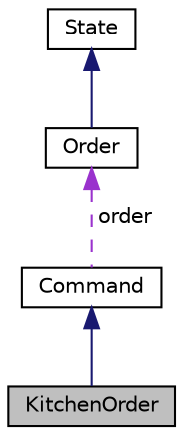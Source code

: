 digraph "KitchenOrder"
{
 // LATEX_PDF_SIZE
  edge [fontname="Helvetica",fontsize="10",labelfontname="Helvetica",labelfontsize="10"];
  node [fontname="Helvetica",fontsize="10",shape=record];
  Node1 [label="KitchenOrder",height=0.2,width=0.4,color="black", fillcolor="grey75", style="filled", fontcolor="black",tooltip="The KitchenOrder class represents a command to be executed in the kitchen."];
  Node2 -> Node1 [dir="back",color="midnightblue",fontsize="10",style="solid"];
  Node2 [label="Command",height=0.2,width=0.4,color="black", fillcolor="white", style="filled",URL="$classCommand.html",tooltip="The Command class represents a command for executing an order."];
  Node3 -> Node2 [dir="back",color="darkorchid3",fontsize="10",style="dashed",label=" order" ];
  Node3 [label="Order",height=0.2,width=0.4,color="black", fillcolor="white", style="filled",URL="$classOrder.html",tooltip="The Order class represents the state when a customer is ready to place an order."];
  Node4 -> Node3 [dir="back",color="midnightblue",fontsize="10",style="solid"];
  Node4 [label="State",height=0.2,width=0.4,color="black", fillcolor="white", style="filled",URL="$classState.html",tooltip="The State class represents the base class for customer states in a restaurant."];
}
